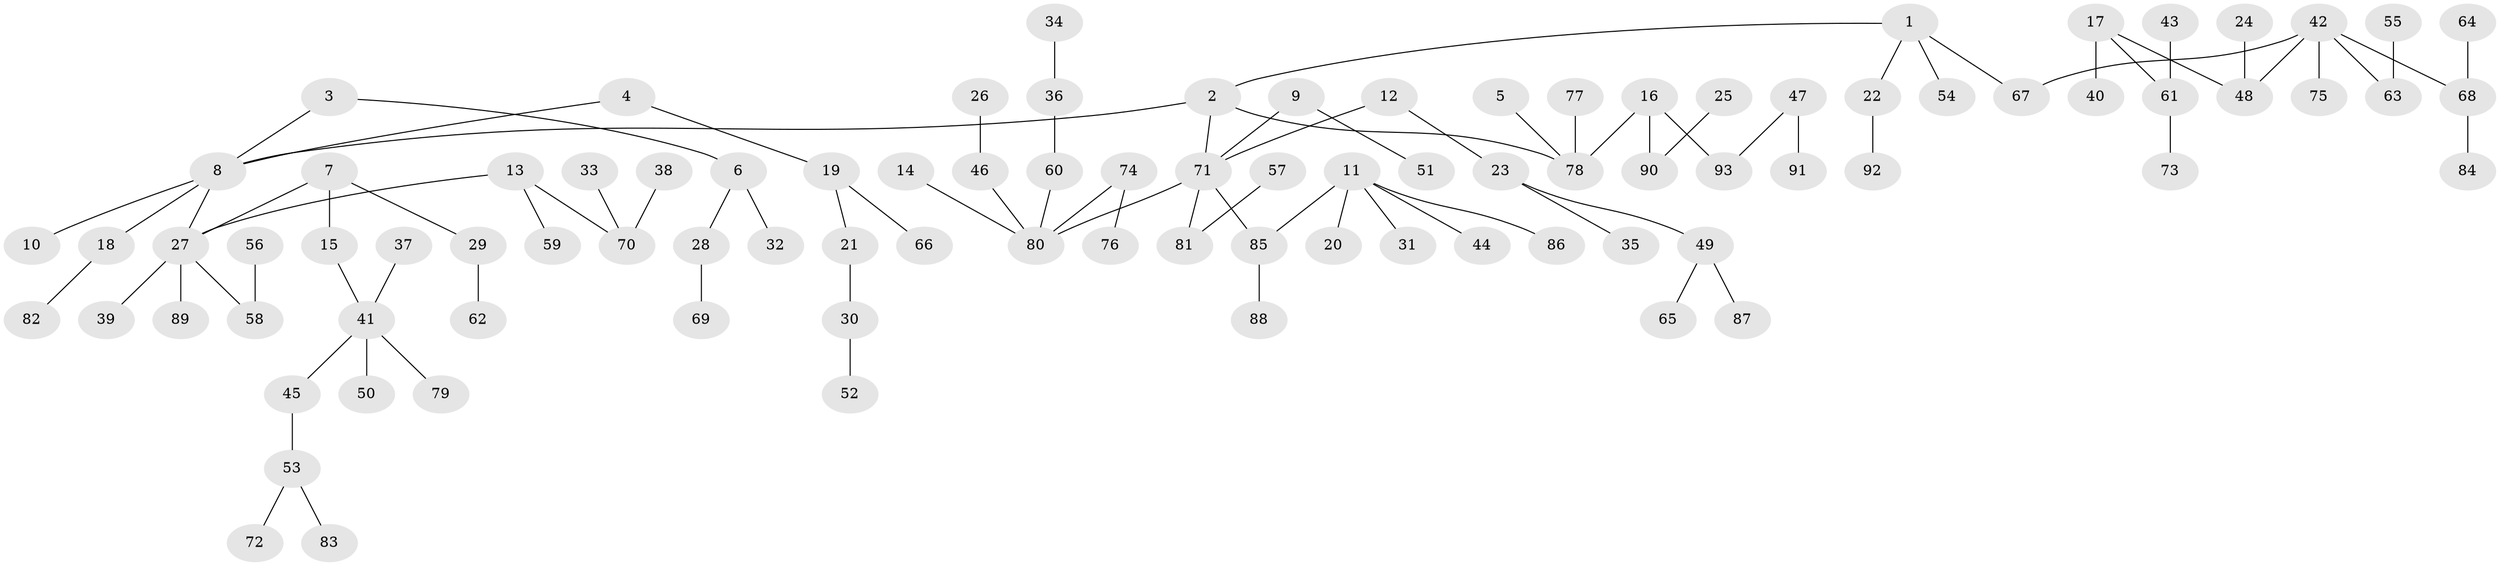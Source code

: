 // original degree distribution, {4: 0.06060606060606061, 3: 0.14393939393939395, 7: 0.022727272727272728, 6: 0.022727272727272728, 2: 0.20454545454545456, 5: 0.015151515151515152, 1: 0.5303030303030303}
// Generated by graph-tools (version 1.1) at 2025/37/03/04/25 23:37:24]
// undirected, 93 vertices, 92 edges
graph export_dot {
  node [color=gray90,style=filled];
  1;
  2;
  3;
  4;
  5;
  6;
  7;
  8;
  9;
  10;
  11;
  12;
  13;
  14;
  15;
  16;
  17;
  18;
  19;
  20;
  21;
  22;
  23;
  24;
  25;
  26;
  27;
  28;
  29;
  30;
  31;
  32;
  33;
  34;
  35;
  36;
  37;
  38;
  39;
  40;
  41;
  42;
  43;
  44;
  45;
  46;
  47;
  48;
  49;
  50;
  51;
  52;
  53;
  54;
  55;
  56;
  57;
  58;
  59;
  60;
  61;
  62;
  63;
  64;
  65;
  66;
  67;
  68;
  69;
  70;
  71;
  72;
  73;
  74;
  75;
  76;
  77;
  78;
  79;
  80;
  81;
  82;
  83;
  84;
  85;
  86;
  87;
  88;
  89;
  90;
  91;
  92;
  93;
  1 -- 2 [weight=1.0];
  1 -- 22 [weight=1.0];
  1 -- 54 [weight=1.0];
  1 -- 67 [weight=1.0];
  2 -- 8 [weight=1.0];
  2 -- 71 [weight=1.0];
  2 -- 78 [weight=1.0];
  3 -- 6 [weight=1.0];
  3 -- 8 [weight=1.0];
  4 -- 8 [weight=1.0];
  4 -- 19 [weight=1.0];
  5 -- 78 [weight=1.0];
  6 -- 28 [weight=1.0];
  6 -- 32 [weight=1.0];
  7 -- 15 [weight=1.0];
  7 -- 27 [weight=1.0];
  7 -- 29 [weight=1.0];
  8 -- 10 [weight=1.0];
  8 -- 18 [weight=1.0];
  8 -- 27 [weight=1.0];
  9 -- 51 [weight=1.0];
  9 -- 71 [weight=1.0];
  11 -- 20 [weight=1.0];
  11 -- 31 [weight=1.0];
  11 -- 44 [weight=1.0];
  11 -- 85 [weight=1.0];
  11 -- 86 [weight=1.0];
  12 -- 23 [weight=1.0];
  12 -- 71 [weight=1.0];
  13 -- 27 [weight=1.0];
  13 -- 59 [weight=1.0];
  13 -- 70 [weight=1.0];
  14 -- 80 [weight=1.0];
  15 -- 41 [weight=1.0];
  16 -- 78 [weight=1.0];
  16 -- 90 [weight=1.0];
  16 -- 93 [weight=1.0];
  17 -- 40 [weight=1.0];
  17 -- 48 [weight=1.0];
  17 -- 61 [weight=1.0];
  18 -- 82 [weight=1.0];
  19 -- 21 [weight=1.0];
  19 -- 66 [weight=1.0];
  21 -- 30 [weight=1.0];
  22 -- 92 [weight=1.0];
  23 -- 35 [weight=1.0];
  23 -- 49 [weight=1.0];
  24 -- 48 [weight=1.0];
  25 -- 90 [weight=1.0];
  26 -- 46 [weight=1.0];
  27 -- 39 [weight=1.0];
  27 -- 58 [weight=1.0];
  27 -- 89 [weight=1.0];
  28 -- 69 [weight=1.0];
  29 -- 62 [weight=1.0];
  30 -- 52 [weight=1.0];
  33 -- 70 [weight=1.0];
  34 -- 36 [weight=1.0];
  36 -- 60 [weight=1.0];
  37 -- 41 [weight=1.0];
  38 -- 70 [weight=1.0];
  41 -- 45 [weight=1.0];
  41 -- 50 [weight=1.0];
  41 -- 79 [weight=1.0];
  42 -- 48 [weight=1.0];
  42 -- 63 [weight=1.0];
  42 -- 67 [weight=1.0];
  42 -- 68 [weight=1.0];
  42 -- 75 [weight=1.0];
  43 -- 61 [weight=1.0];
  45 -- 53 [weight=1.0];
  46 -- 80 [weight=1.0];
  47 -- 91 [weight=1.0];
  47 -- 93 [weight=1.0];
  49 -- 65 [weight=1.0];
  49 -- 87 [weight=1.0];
  53 -- 72 [weight=1.0];
  53 -- 83 [weight=1.0];
  55 -- 63 [weight=1.0];
  56 -- 58 [weight=1.0];
  57 -- 81 [weight=1.0];
  60 -- 80 [weight=1.0];
  61 -- 73 [weight=1.0];
  64 -- 68 [weight=1.0];
  68 -- 84 [weight=1.0];
  71 -- 80 [weight=1.0];
  71 -- 81 [weight=1.0];
  71 -- 85 [weight=1.0];
  74 -- 76 [weight=1.0];
  74 -- 80 [weight=1.0];
  77 -- 78 [weight=1.0];
  85 -- 88 [weight=1.0];
}
